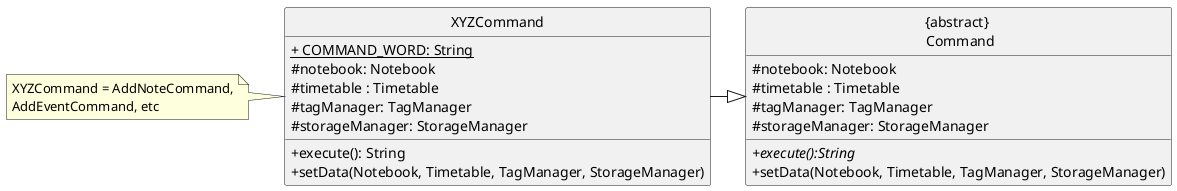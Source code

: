 @startuml

hide circle
skinparam classAttributeIconSize 0

class "{abstract} \n Command" {
# notebook: Notebook
# timetable : Timetable
# tagManager: TagManager
# storageManager: StorageManager
+ execute():String {abstract}
+ setData(Notebook, Timetable, TagManager, StorageManager)
}

class XYZCommand {
<u>+ COMMAND_WORD: String</u>
# notebook: Notebook
# timetable : Timetable
# tagManager: TagManager
# storageManager: StorageManager
+ execute(): String
+ setData(Notebook, Timetable, TagManager, StorageManager)
}

XYZCommand -|> "{abstract} \n Command"

note left of XYZCommand
XYZCommand = AddNoteCommand,
AddEventCommand, etc
end note

@enduml